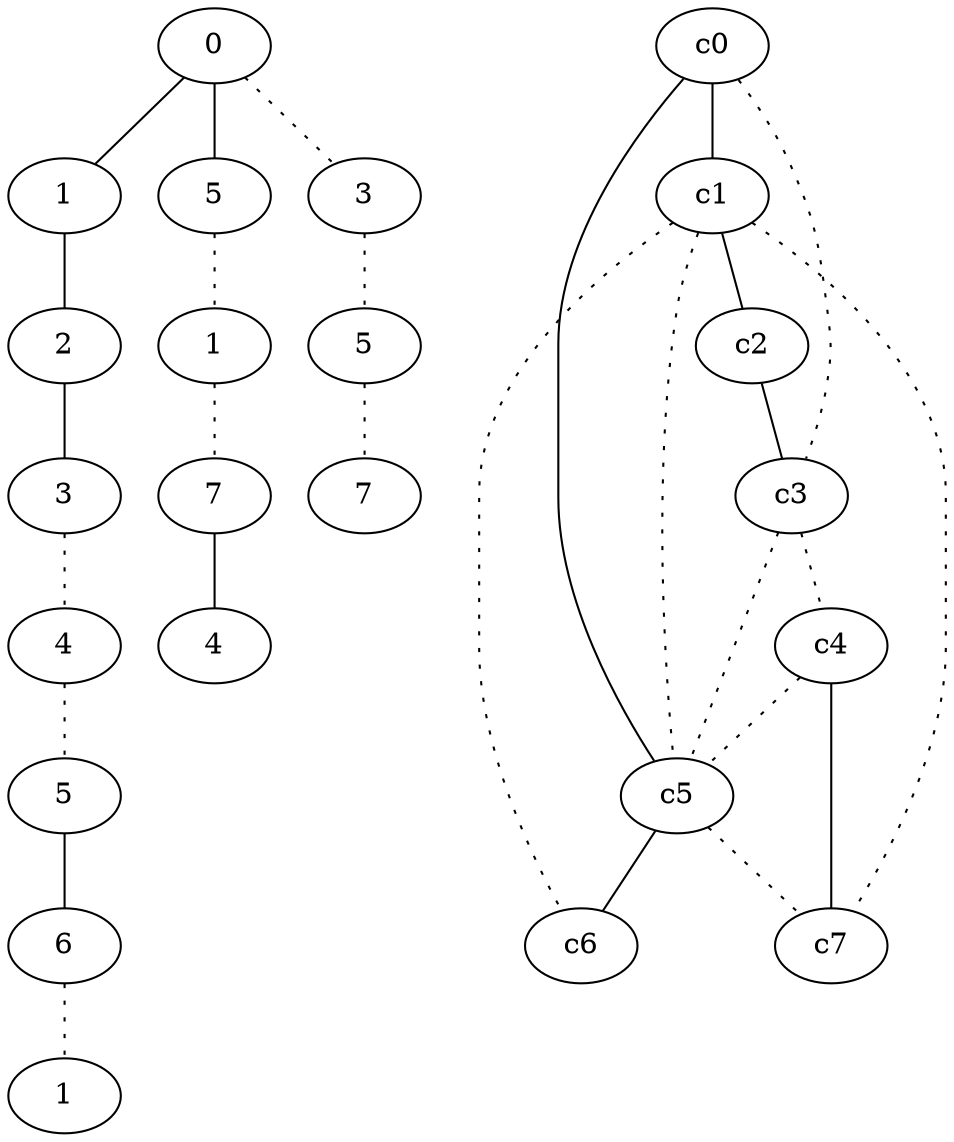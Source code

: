 graph {
a0[label=0];
a1[label=1];
a2[label=2];
a3[label=3];
a4[label=4];
a5[label=5];
a6[label=6];
a7[label=1];
a8[label=5];
a9[label=1];
a10[label=7];
a11[label=4];
a12[label=3];
a13[label=5];
a14[label=7];
a0 -- a1;
a0 -- a8;
a0 -- a12 [style=dotted];
a1 -- a2;
a2 -- a3;
a3 -- a4 [style=dotted];
a4 -- a5 [style=dotted];
a5 -- a6;
a6 -- a7 [style=dotted];
a8 -- a9 [style=dotted];
a9 -- a10 [style=dotted];
a10 -- a11;
a12 -- a13 [style=dotted];
a13 -- a14 [style=dotted];
c0 -- c1;
c0 -- c3 [style=dotted];
c0 -- c5;
c1 -- c2;
c1 -- c5 [style=dotted];
c1 -- c6 [style=dotted];
c1 -- c7 [style=dotted];
c2 -- c3;
c3 -- c4 [style=dotted];
c3 -- c5 [style=dotted];
c4 -- c5 [style=dotted];
c4 -- c7;
c5 -- c6;
c5 -- c7 [style=dotted];
}

